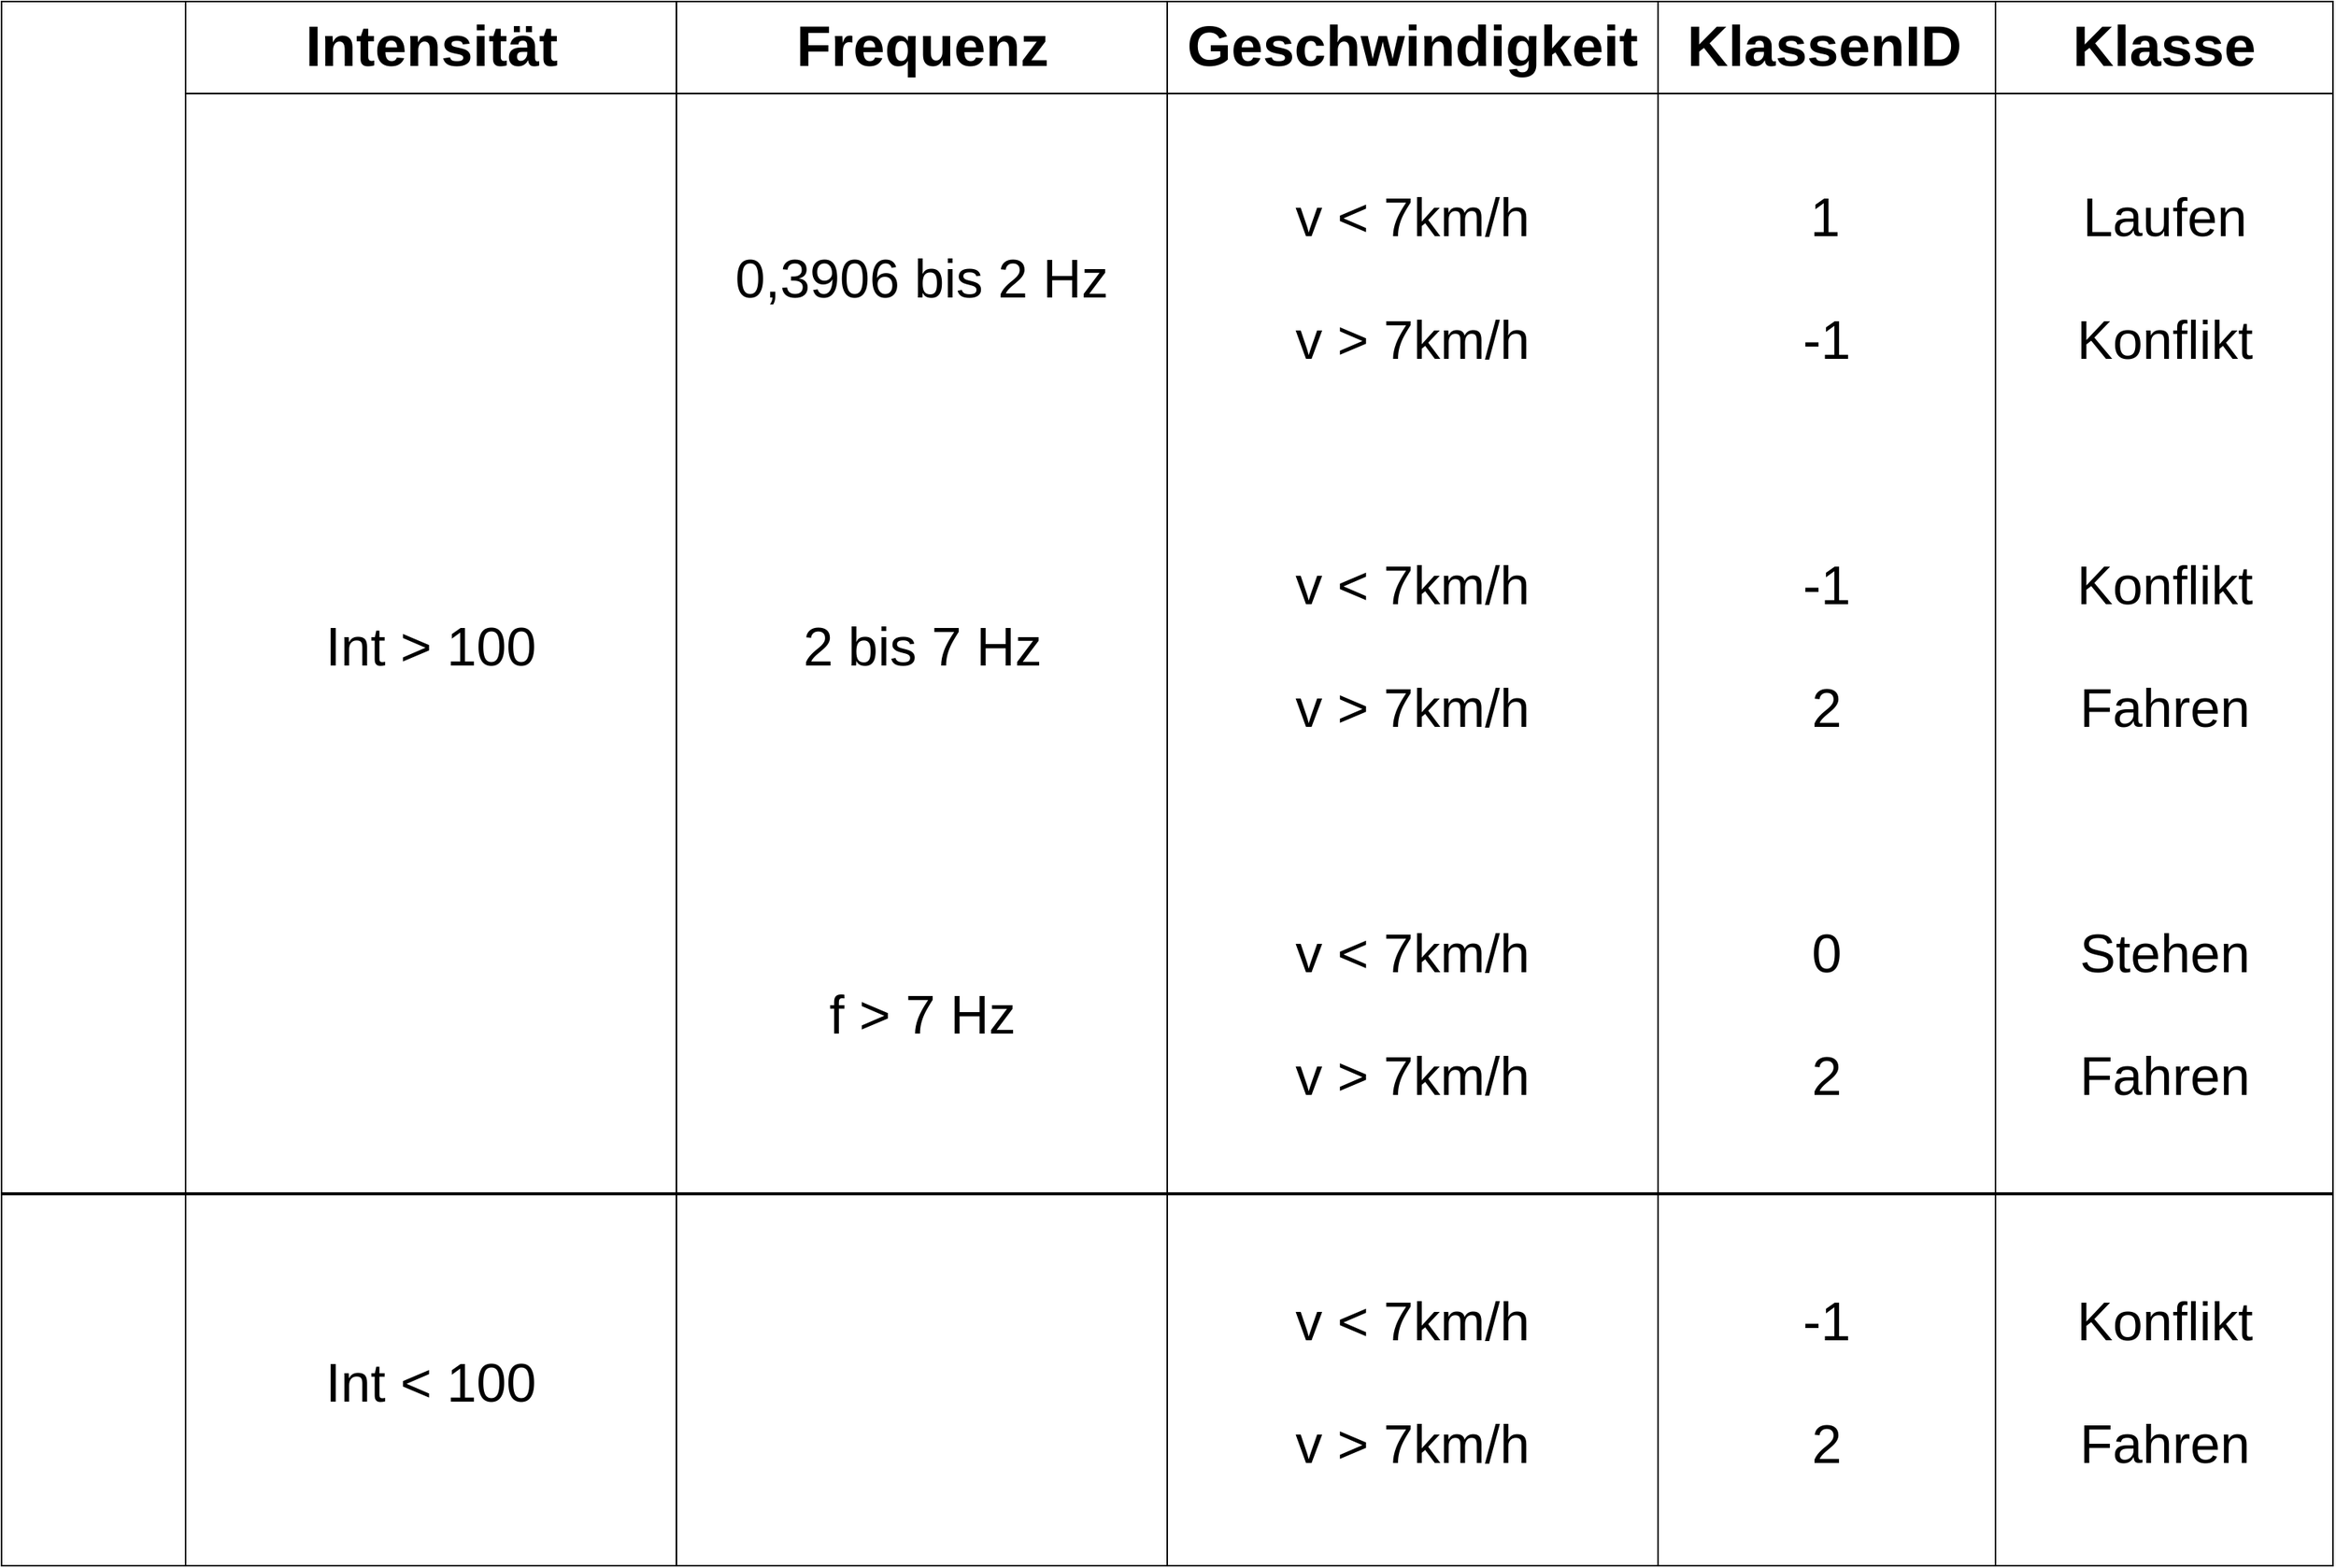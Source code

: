 <mxfile version="12.1.3" pages="1"><diagram id="5n15ZHWpd_5rc5D61hIS" name="Seite-1"><mxGraphModel dx="2364" dy="1656" grid="1" gridSize="10" guides="1" tooltips="1" connect="1" arrows="1" fold="1" page="1" pageScale="1" pageWidth="1169" pageHeight="827" math="0" shadow="0"><root><mxCell id="0"/><mxCell id="1" parent="0"/><mxCell id="JtmwnDYq3UzF38_FWIk0-27" value="" style="rounded=0;whiteSpace=wrap;html=1;strokeColor=#000000;fillColor=none;fontColor=#000000;align=center;" vertex="1" parent="1"><mxGeometry x="1340" y="40" width="220" height="1020" as="geometry"/></mxCell><mxCell id="JtmwnDYq3UzF38_FWIk0-29" value="" style="rounded=0;whiteSpace=wrap;html=1;shadow=0;glass=0;strokeColor=#000000;fillColor=none;fontColor=#000000;align=center;" vertex="1" parent="1"><mxGeometry x="160" y="40" width="1400" height="60" as="geometry"/></mxCell><mxCell id="JtmwnDYq3UzF38_FWIk0-16" value="" style="rounded=0;whiteSpace=wrap;html=1;strokeColor=#000000;fillColor=none;fontColor=#000000;align=center;" vertex="1" parent="1"><mxGeometry x="160" y="40" width="320" height="1020" as="geometry"/></mxCell><mxCell id="JtmwnDYq3UzF38_FWIk0-20" value="" style="rounded=0;whiteSpace=wrap;html=1;strokeColor=#000000;fillColor=none;fontColor=#000000;align=center;" vertex="1" parent="1"><mxGeometry x="480" y="40" width="320" height="1020" as="geometry"/></mxCell><mxCell id="JtmwnDYq3UzF38_FWIk0-22" value="" style="rounded=0;whiteSpace=wrap;html=1;strokeColor=#000000;fillColor=none;fontColor=#000000;align=center;" vertex="1" parent="1"><mxGeometry x="800" y="40" width="320" height="1020" as="geometry"/></mxCell><mxCell id="JtmwnDYq3UzF38_FWIk0-25" value="" style="rounded=0;whiteSpace=wrap;html=1;strokeColor=#000000;fillColor=none;fontColor=#000000;align=center;" vertex="1" parent="1"><mxGeometry x="1120" y="40" width="220" height="1020" as="geometry"/></mxCell><mxCell id="JtmwnDYq3UzF38_FWIk0-9" value="" style="rounded=0;whiteSpace=wrap;html=1;strokeColor=#000000;fillColor=none;fontColor=#000000;align=center;" vertex="1" parent="1"><mxGeometry x="40" y="40" width="120" height="1020" as="geometry"/></mxCell><mxCell id="JtmwnDYq3UzF38_FWIk0-18" value="&lt;font size=&quot;1&quot;&gt;&lt;b style=&quot;font-size: 37px&quot;&gt;Intensität&lt;/b&gt;&lt;/font&gt;" style="text;html=1;strokeColor=none;fillColor=none;align=center;verticalAlign=middle;whiteSpace=wrap;rounded=0;fontColor=#000000;" vertex="1" parent="1"><mxGeometry x="231.5" y="50" width="177" height="40" as="geometry"/></mxCell><mxCell id="JtmwnDYq3UzF38_FWIk0-19" value="&lt;font size=&quot;1&quot;&gt;&lt;b style=&quot;font-size: 37px&quot;&gt;Frequenz&lt;/b&gt;&lt;/font&gt;" style="text;html=1;strokeColor=none;fillColor=none;align=center;verticalAlign=middle;whiteSpace=wrap;rounded=0;fontColor=#000000;" vertex="1" parent="1"><mxGeometry x="551.5" y="50" width="177" height="40" as="geometry"/></mxCell><mxCell id="JtmwnDYq3UzF38_FWIk0-21" value="&lt;font size=&quot;1&quot;&gt;&lt;b style=&quot;font-size: 37px&quot;&gt;Geschwindigkeit&lt;/b&gt;&lt;/font&gt;" style="text;html=1;strokeColor=none;fillColor=none;align=center;verticalAlign=middle;whiteSpace=wrap;rounded=0;fontColor=#000000;" vertex="1" parent="1"><mxGeometry x="805" y="50" width="310" height="40" as="geometry"/></mxCell><mxCell id="JtmwnDYq3UzF38_FWIk0-23" value="&lt;font size=&quot;1&quot;&gt;&lt;b style=&quot;font-size: 37px&quot;&gt;KlassenID&lt;/b&gt;&lt;/font&gt;" style="text;html=1;strokeColor=none;fillColor=none;align=center;verticalAlign=middle;whiteSpace=wrap;rounded=0;fontColor=#000000;" vertex="1" parent="1"><mxGeometry x="1130" y="50" width="197" height="40" as="geometry"/></mxCell><mxCell id="JtmwnDYq3UzF38_FWIk0-24" value="&lt;font style=&quot;font-size: 35px&quot;&gt;Int &amp;gt; 100&lt;/font&gt;" style="text;html=1;strokeColor=none;fillColor=none;align=center;verticalAlign=middle;whiteSpace=wrap;rounded=0;fontColor=#000000;" vertex="1" parent="1"><mxGeometry x="235" y="440" width="170" height="40" as="geometry"/></mxCell><mxCell id="JtmwnDYq3UzF38_FWIk0-28" value="&lt;font size=&quot;1&quot;&gt;&lt;b style=&quot;font-size: 37px&quot;&gt;Klasse&lt;/b&gt;&lt;/font&gt;" style="text;html=1;strokeColor=none;fillColor=none;align=center;verticalAlign=middle;whiteSpace=wrap;rounded=0;fontColor=#000000;" vertex="1" parent="1"><mxGeometry x="1380" y="50" width="140" height="40" as="geometry"/></mxCell><mxCell id="JtmwnDYq3UzF38_FWIk0-33" value="&lt;font style=&quot;font-size: 35px&quot;&gt;Int &amp;lt; 100&lt;/font&gt;" style="text;html=1;strokeColor=none;fillColor=none;align=center;verticalAlign=middle;whiteSpace=wrap;rounded=0;fontColor=#000000;" vertex="1" parent="1"><mxGeometry x="235" y="920" width="170" height="40" as="geometry"/></mxCell><mxCell id="JtmwnDYq3UzF38_FWIk0-34" value="&lt;font style=&quot;font-size: 35px&quot;&gt;0,3906 bis 2 Hz&lt;/font&gt;" style="text;html=1;strokeColor=none;fillColor=none;align=center;verticalAlign=middle;whiteSpace=wrap;rounded=0;fontColor=#000000;" vertex="1" parent="1"><mxGeometry x="505" y="200" width="270" height="40" as="geometry"/></mxCell><mxCell id="JtmwnDYq3UzF38_FWIk0-39" value="&lt;font style=&quot;font-size: 35px&quot;&gt;2 bis 7 Hz&lt;/font&gt;" style="text;html=1;strokeColor=none;fillColor=none;align=center;verticalAlign=middle;whiteSpace=wrap;rounded=0;fontColor=#000000;" vertex="1" parent="1"><mxGeometry x="542.5" y="440" width="195" height="40" as="geometry"/></mxCell><mxCell id="JtmwnDYq3UzF38_FWIk0-40" value="&lt;font style=&quot;font-size: 35px&quot;&gt;f &amp;gt; 7 Hz&lt;/font&gt;" style="text;html=1;strokeColor=none;fillColor=none;align=center;verticalAlign=middle;whiteSpace=wrap;rounded=0;fontColor=#000000;" vertex="1" parent="1"><mxGeometry x="562.5" y="680" width="155" height="40" as="geometry"/></mxCell><mxCell id="JtmwnDYq3UzF38_FWIk0-43" value="&lt;font style=&quot;font-size: 35px&quot;&gt;Laufen&lt;/font&gt;" style="text;html=1;strokeColor=none;fillColor=none;align=center;verticalAlign=middle;whiteSpace=wrap;rounded=0;fontColor=#000000;" vertex="1" parent="1"><mxGeometry x="1386.5" y="160" width="127" height="40" as="geometry"/></mxCell><mxCell id="JtmwnDYq3UzF38_FWIk0-44" value="&lt;font style=&quot;font-size: 35px&quot;&gt;Konflikt&lt;/font&gt;" style="text;html=1;strokeColor=none;fillColor=none;align=center;verticalAlign=middle;whiteSpace=wrap;rounded=0;fontColor=#000000;" vertex="1" parent="1"><mxGeometry x="1376.5" y="240" width="147" height="40" as="geometry"/></mxCell><mxCell id="JtmwnDYq3UzF38_FWIk0-49" value="&lt;font style=&quot;font-size: 35px&quot;&gt;Konflikt&lt;/font&gt;" style="text;html=1;strokeColor=none;fillColor=none;align=center;verticalAlign=middle;whiteSpace=wrap;rounded=0;fontColor=#000000;" vertex="1" parent="1"><mxGeometry x="1386.5" y="400" width="127" height="40" as="geometry"/></mxCell><mxCell id="JtmwnDYq3UzF38_FWIk0-50" value="&lt;font style=&quot;font-size: 35px&quot;&gt;Fahren&lt;/font&gt;" style="text;html=1;strokeColor=none;fillColor=none;align=center;verticalAlign=middle;whiteSpace=wrap;rounded=0;fontColor=#000000;" vertex="1" parent="1"><mxGeometry x="1376.5" y="480" width="147" height="40" as="geometry"/></mxCell><mxCell id="JtmwnDYq3UzF38_FWIk0-52" value="&lt;font style=&quot;font-size: 35px&quot;&gt;Stehen&lt;/font&gt;" style="text;html=1;strokeColor=none;fillColor=none;align=center;verticalAlign=middle;whiteSpace=wrap;rounded=0;fontColor=#000000;" vertex="1" parent="1"><mxGeometry x="1386.5" y="640" width="127" height="40" as="geometry"/></mxCell><mxCell id="JtmwnDYq3UzF38_FWIk0-53" value="&lt;font style=&quot;font-size: 35px&quot;&gt;Fahren&lt;/font&gt;" style="text;html=1;strokeColor=none;fillColor=none;align=center;verticalAlign=middle;whiteSpace=wrap;rounded=0;fontColor=#000000;" vertex="1" parent="1"><mxGeometry x="1377" y="720" width="147" height="40" as="geometry"/></mxCell><mxCell id="JtmwnDYq3UzF38_FWIk0-55" value="&lt;font style=&quot;font-size: 35px&quot;&gt;Konflikt&lt;/font&gt;" style="text;html=1;strokeColor=none;fillColor=none;align=center;verticalAlign=middle;whiteSpace=wrap;rounded=0;fontColor=#000000;" vertex="1" parent="1"><mxGeometry x="1386.5" y="880" width="127" height="40" as="geometry"/></mxCell><mxCell id="JtmwnDYq3UzF38_FWIk0-56" value="&lt;font style=&quot;font-size: 35px&quot;&gt;Fahren&lt;/font&gt;" style="text;html=1;strokeColor=none;fillColor=none;align=center;verticalAlign=middle;whiteSpace=wrap;rounded=0;fontColor=#000000;" vertex="1" parent="1"><mxGeometry x="1376.5" y="960" width="147" height="40" as="geometry"/></mxCell><mxCell id="JtmwnDYq3UzF38_FWIk0-58" value="" style="line;strokeWidth=2;html=1;rounded=0;shadow=0;glass=0;fillColor=none;fontColor=#000000;align=center;" vertex="1" parent="1"><mxGeometry x="40" y="815" width="1520" height="5" as="geometry"/></mxCell><mxCell id="JtmwnDYq3UzF38_FWIk0-59" value="&lt;font style=&quot;font-size: 35px&quot;&gt;1&lt;/font&gt;" style="text;html=1;strokeColor=none;fillColor=none;align=center;verticalAlign=middle;whiteSpace=wrap;rounded=0;fontColor=#000000;" vertex="1" parent="1"><mxGeometry x="1203.5" y="160" width="50" height="40" as="geometry"/></mxCell><mxCell id="JtmwnDYq3UzF38_FWIk0-62" value="&lt;font style=&quot;font-size: 35px&quot;&gt;-1&lt;/font&gt;" style="text;html=1;strokeColor=none;fillColor=none;align=center;verticalAlign=middle;whiteSpace=wrap;rounded=0;fontColor=#000000;" vertex="1" parent="1"><mxGeometry x="1205" y="240" width="50" height="40" as="geometry"/></mxCell><mxCell id="JtmwnDYq3UzF38_FWIk0-63" value="&lt;font style=&quot;font-size: 35px&quot;&gt;-1&lt;/font&gt;" style="text;html=1;strokeColor=none;fillColor=none;align=center;verticalAlign=middle;whiteSpace=wrap;rounded=0;fontColor=#000000;" vertex="1" parent="1"><mxGeometry x="1205" y="400" width="50" height="40" as="geometry"/></mxCell><mxCell id="JtmwnDYq3UzF38_FWIk0-64" value="&lt;font style=&quot;font-size: 35px&quot;&gt;2&lt;/font&gt;" style="text;html=1;strokeColor=none;fillColor=none;align=center;verticalAlign=middle;whiteSpace=wrap;rounded=0;fontColor=#000000;" vertex="1" parent="1"><mxGeometry x="1205" y="480" width="50" height="40" as="geometry"/></mxCell><mxCell id="JtmwnDYq3UzF38_FWIk0-65" value="&lt;font style=&quot;font-size: 35px&quot;&gt;0&lt;/font&gt;" style="text;html=1;strokeColor=none;fillColor=none;align=center;verticalAlign=middle;whiteSpace=wrap;rounded=0;fontColor=#000000;" vertex="1" parent="1"><mxGeometry x="1205" y="640" width="50" height="40" as="geometry"/></mxCell><mxCell id="JtmwnDYq3UzF38_FWIk0-66" value="&lt;font style=&quot;font-size: 35px&quot;&gt;2&lt;/font&gt;" style="text;html=1;strokeColor=none;fillColor=none;align=center;verticalAlign=middle;whiteSpace=wrap;rounded=0;fontColor=#000000;" vertex="1" parent="1"><mxGeometry x="1205" y="720" width="50" height="40" as="geometry"/></mxCell><mxCell id="JtmwnDYq3UzF38_FWIk0-67" value="&lt;font style=&quot;font-size: 35px&quot;&gt;2&lt;/font&gt;" style="text;html=1;strokeColor=none;fillColor=none;align=center;verticalAlign=middle;whiteSpace=wrap;rounded=0;fontColor=#000000;" vertex="1" parent="1"><mxGeometry x="1205" y="960" width="50" height="40" as="geometry"/></mxCell><mxCell id="JtmwnDYq3UzF38_FWIk0-68" value="&lt;font style=&quot;font-size: 35px&quot;&gt;-1&lt;/font&gt;" style="text;html=1;strokeColor=none;fillColor=none;align=center;verticalAlign=middle;whiteSpace=wrap;rounded=0;fontColor=#000000;" vertex="1" parent="1"><mxGeometry x="1205" y="880" width="50" height="40" as="geometry"/></mxCell><mxCell id="JtmwnDYq3UzF38_FWIk0-69" value="&lt;span style=&quot;font-size: 35px&quot;&gt;v &amp;lt; 7km/h&lt;/span&gt;" style="text;html=1;strokeColor=none;fillColor=none;align=center;verticalAlign=middle;whiteSpace=wrap;rounded=0;fontColor=#000000;" vertex="1" parent="1"><mxGeometry x="868" y="160" width="184" height="40" as="geometry"/></mxCell><mxCell id="JtmwnDYq3UzF38_FWIk0-70" value="&lt;span style=&quot;font-size: 35px&quot;&gt;v &amp;gt; 7km/h&lt;/span&gt;" style="text;html=1;strokeColor=none;fillColor=none;align=center;verticalAlign=middle;whiteSpace=wrap;rounded=0;fontColor=#000000;" vertex="1" parent="1"><mxGeometry x="868" y="240" width="184" height="40" as="geometry"/></mxCell><mxCell id="JtmwnDYq3UzF38_FWIk0-71" value="&lt;span style=&quot;font-size: 35px&quot;&gt;v &amp;lt; 7km/h&lt;/span&gt;" style="text;html=1;strokeColor=none;fillColor=none;align=center;verticalAlign=middle;whiteSpace=wrap;rounded=0;fontColor=#000000;" vertex="1" parent="1"><mxGeometry x="868" y="400" width="184" height="40" as="geometry"/></mxCell><mxCell id="JtmwnDYq3UzF38_FWIk0-72" value="&lt;span style=&quot;font-size: 35px&quot;&gt;v &amp;gt; 7km/h&lt;/span&gt;" style="text;html=1;strokeColor=none;fillColor=none;align=center;verticalAlign=middle;whiteSpace=wrap;rounded=0;fontColor=#000000;" vertex="1" parent="1"><mxGeometry x="868" y="480" width="184" height="40" as="geometry"/></mxCell><mxCell id="JtmwnDYq3UzF38_FWIk0-73" value="&lt;span style=&quot;font-size: 35px&quot;&gt;v &amp;lt; 7km/h&lt;/span&gt;" style="text;html=1;strokeColor=none;fillColor=none;align=center;verticalAlign=middle;whiteSpace=wrap;rounded=0;fontColor=#000000;" vertex="1" parent="1"><mxGeometry x="868" y="640" width="184" height="40" as="geometry"/></mxCell><mxCell id="JtmwnDYq3UzF38_FWIk0-74" value="&lt;span style=&quot;font-size: 35px&quot;&gt;v &amp;gt; 7km/h&lt;/span&gt;" style="text;html=1;strokeColor=none;fillColor=none;align=center;verticalAlign=middle;whiteSpace=wrap;rounded=0;fontColor=#000000;" vertex="1" parent="1"><mxGeometry x="868" y="720" width="184" height="40" as="geometry"/></mxCell><mxCell id="JtmwnDYq3UzF38_FWIk0-75" value="&lt;span style=&quot;font-size: 35px&quot;&gt;v &amp;lt; 7km/h&lt;/span&gt;" style="text;html=1;strokeColor=none;fillColor=none;align=center;verticalAlign=middle;whiteSpace=wrap;rounded=0;fontColor=#000000;" vertex="1" parent="1"><mxGeometry x="868" y="880" width="184" height="40" as="geometry"/></mxCell><mxCell id="JtmwnDYq3UzF38_FWIk0-76" value="&lt;span style=&quot;font-size: 35px&quot;&gt;v &amp;gt; 7km/h&lt;/span&gt;" style="text;html=1;strokeColor=none;fillColor=none;align=center;verticalAlign=middle;whiteSpace=wrap;rounded=0;fontColor=#000000;" vertex="1" parent="1"><mxGeometry x="868" y="960" width="184" height="40" as="geometry"/></mxCell></root></mxGraphModel></diagram></mxfile>
